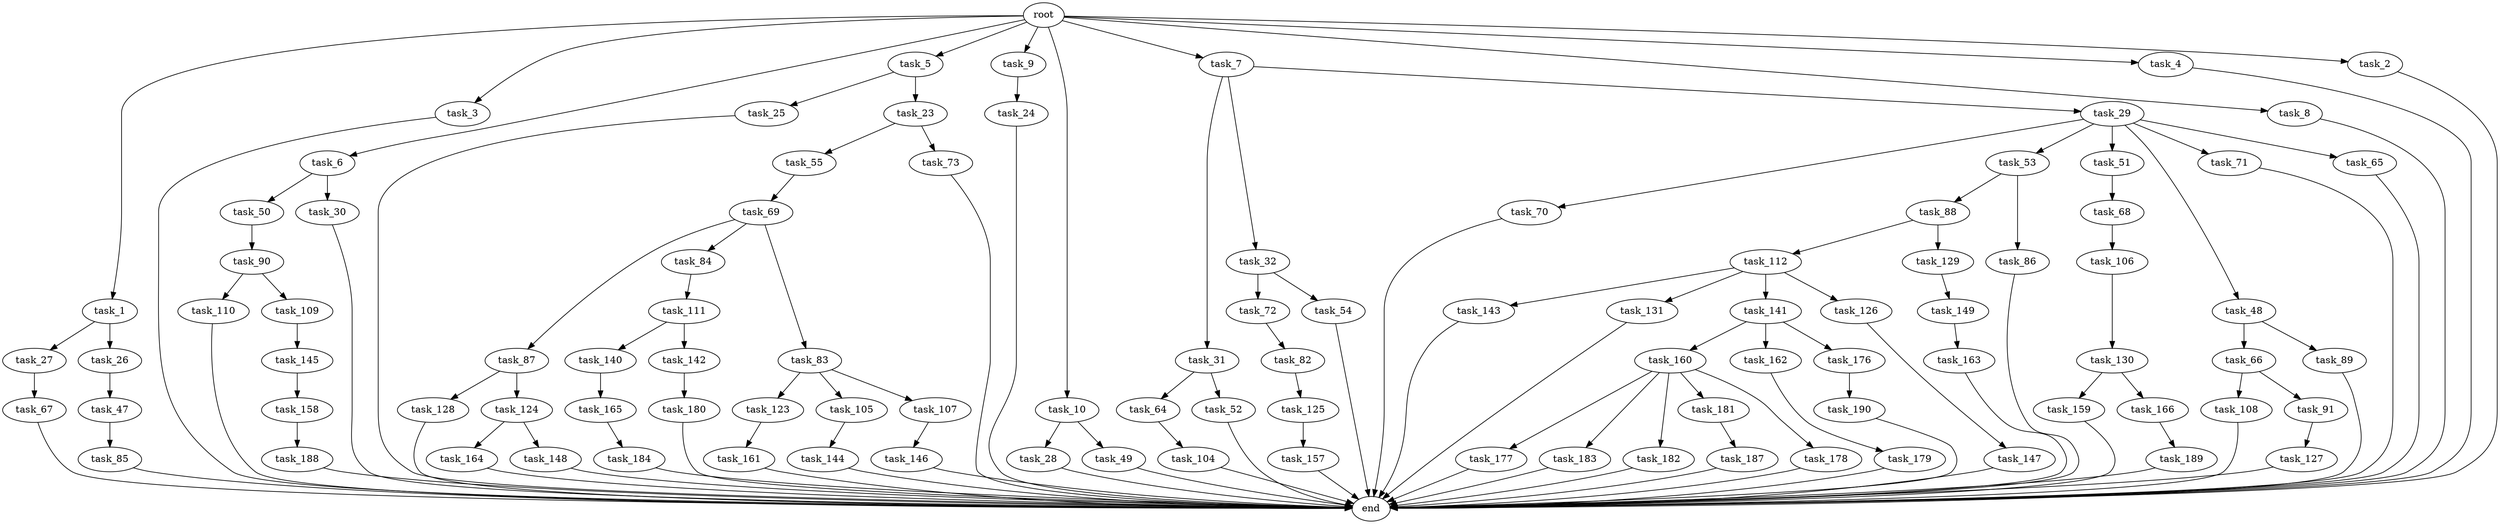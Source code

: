 digraph G {
  task_110 [size="858993459200.000000"];
  task_31 [size="137438953472.000000"];
  task_147 [size="549755813888.000000"];
  task_47 [size="695784701952.000000"];
  task_112 [size="549755813888.000000"];
  task_157 [size="77309411328.000000"];
  task_106 [size="34359738368.000000"];
  task_177 [size="34359738368.000000"];
  task_165 [size="549755813888.000000"];
  task_32 [size="137438953472.000000"];
  task_159 [size="309237645312.000000"];
  task_123 [size="695784701952.000000"];
  task_24 [size="420906795008.000000"];
  task_111 [size="309237645312.000000"];
  end [size="0.000000"];
  task_27 [size="858993459200.000000"];
  task_164 [size="309237645312.000000"];
  task_104 [size="549755813888.000000"];
  task_143 [size="858993459200.000000"];
  task_70 [size="34359738368.000000"];
  task_53 [size="34359738368.000000"];
  task_68 [size="214748364800.000000"];
  task_1 [size="1024.000000"];
  task_187 [size="77309411328.000000"];
  task_3 [size="1024.000000"];
  task_6 [size="1024.000000"];
  task_161 [size="77309411328.000000"];
  task_85 [size="420906795008.000000"];
  task_160 [size="420906795008.000000"];
  task_26 [size="858993459200.000000"];
  task_131 [size="858993459200.000000"];
  task_5 [size="1024.000000"];
  task_149 [size="34359738368.000000"];
  task_141 [size="858993459200.000000"];
  task_25 [size="309237645312.000000"];
  task_145 [size="695784701952.000000"];
  task_166 [size="309237645312.000000"];
  task_183 [size="34359738368.000000"];
  task_87 [size="420906795008.000000"];
  task_162 [size="420906795008.000000"];
  task_146 [size="420906795008.000000"];
  task_51 [size="34359738368.000000"];
  task_9 [size="1024.000000"];
  task_66 [size="420906795008.000000"];
  task_105 [size="695784701952.000000"];
  task_67 [size="77309411328.000000"];
  task_29 [size="137438953472.000000"];
  task_182 [size="34359738368.000000"];
  task_176 [size="420906795008.000000"];
  task_179 [size="309237645312.000000"];
  task_82 [size="420906795008.000000"];
  task_64 [size="858993459200.000000"];
  task_140 [size="695784701952.000000"];
  task_180 [size="214748364800.000000"];
  task_108 [size="420906795008.000000"];
  task_130 [size="214748364800.000000"];
  task_10 [size="1024.000000"];
  task_69 [size="137438953472.000000"];
  task_89 [size="420906795008.000000"];
  task_90 [size="214748364800.000000"];
  task_28 [size="858993459200.000000"];
  task_91 [size="420906795008.000000"];
  task_125 [size="77309411328.000000"];
  task_189 [size="137438953472.000000"];
  task_129 [size="549755813888.000000"];
  task_158 [size="214748364800.000000"];
  task_72 [size="137438953472.000000"];
  task_107 [size="695784701952.000000"];
  task_84 [size="420906795008.000000"];
  task_88 [size="34359738368.000000"];
  task_184 [size="695784701952.000000"];
  task_126 [size="858993459200.000000"];
  task_7 [size="1024.000000"];
  task_50 [size="695784701952.000000"];
  task_48 [size="34359738368.000000"];
  task_30 [size="695784701952.000000"];
  task_8 [size="1024.000000"];
  task_128 [size="549755813888.000000"];
  root [size="0.000000"];
  task_49 [size="858993459200.000000"];
  task_127 [size="214748364800.000000"];
  task_124 [size="549755813888.000000"];
  task_86 [size="34359738368.000000"];
  task_23 [size="309237645312.000000"];
  task_55 [size="858993459200.000000"];
  task_163 [size="77309411328.000000"];
  task_142 [size="695784701952.000000"];
  task_181 [size="34359738368.000000"];
  task_148 [size="309237645312.000000"];
  task_52 [size="858993459200.000000"];
  task_73 [size="858993459200.000000"];
  task_144 [size="137438953472.000000"];
  task_4 [size="1024.000000"];
  task_83 [size="420906795008.000000"];
  task_190 [size="77309411328.000000"];
  task_109 [size="858993459200.000000"];
  task_71 [size="34359738368.000000"];
  task_2 [size="1024.000000"];
  task_188 [size="34359738368.000000"];
  task_178 [size="34359738368.000000"];
  task_54 [size="137438953472.000000"];
  task_65 [size="34359738368.000000"];

  task_110 -> end [size="1.000000"];
  task_31 -> task_64 [size="838860800.000000"];
  task_31 -> task_52 [size="838860800.000000"];
  task_147 -> end [size="1.000000"];
  task_47 -> task_85 [size="411041792.000000"];
  task_112 -> task_131 [size="838860800.000000"];
  task_112 -> task_126 [size="838860800.000000"];
  task_112 -> task_141 [size="838860800.000000"];
  task_112 -> task_143 [size="838860800.000000"];
  task_157 -> end [size="1.000000"];
  task_106 -> task_130 [size="209715200.000000"];
  task_177 -> end [size="1.000000"];
  task_165 -> task_184 [size="679477248.000000"];
  task_32 -> task_72 [size="134217728.000000"];
  task_32 -> task_54 [size="134217728.000000"];
  task_159 -> end [size="1.000000"];
  task_123 -> task_161 [size="75497472.000000"];
  task_24 -> end [size="1.000000"];
  task_111 -> task_140 [size="679477248.000000"];
  task_111 -> task_142 [size="679477248.000000"];
  task_27 -> task_67 [size="75497472.000000"];
  task_164 -> end [size="1.000000"];
  task_104 -> end [size="1.000000"];
  task_143 -> end [size="1.000000"];
  task_70 -> end [size="1.000000"];
  task_53 -> task_88 [size="33554432.000000"];
  task_53 -> task_86 [size="33554432.000000"];
  task_68 -> task_106 [size="33554432.000000"];
  task_1 -> task_26 [size="838860800.000000"];
  task_1 -> task_27 [size="838860800.000000"];
  task_187 -> end [size="1.000000"];
  task_3 -> end [size="1.000000"];
  task_6 -> task_30 [size="679477248.000000"];
  task_6 -> task_50 [size="679477248.000000"];
  task_161 -> end [size="1.000000"];
  task_85 -> end [size="1.000000"];
  task_160 -> task_182 [size="33554432.000000"];
  task_160 -> task_183 [size="33554432.000000"];
  task_160 -> task_178 [size="33554432.000000"];
  task_160 -> task_177 [size="33554432.000000"];
  task_160 -> task_181 [size="33554432.000000"];
  task_26 -> task_47 [size="679477248.000000"];
  task_131 -> end [size="1.000000"];
  task_5 -> task_23 [size="301989888.000000"];
  task_5 -> task_25 [size="301989888.000000"];
  task_149 -> task_163 [size="75497472.000000"];
  task_141 -> task_176 [size="411041792.000000"];
  task_141 -> task_160 [size="411041792.000000"];
  task_141 -> task_162 [size="411041792.000000"];
  task_25 -> end [size="1.000000"];
  task_145 -> task_158 [size="209715200.000000"];
  task_166 -> task_189 [size="134217728.000000"];
  task_183 -> end [size="1.000000"];
  task_87 -> task_124 [size="536870912.000000"];
  task_87 -> task_128 [size="536870912.000000"];
  task_162 -> task_179 [size="301989888.000000"];
  task_146 -> end [size="1.000000"];
  task_51 -> task_68 [size="209715200.000000"];
  task_9 -> task_24 [size="411041792.000000"];
  task_66 -> task_91 [size="411041792.000000"];
  task_66 -> task_108 [size="411041792.000000"];
  task_105 -> task_144 [size="134217728.000000"];
  task_67 -> end [size="1.000000"];
  task_29 -> task_70 [size="33554432.000000"];
  task_29 -> task_53 [size="33554432.000000"];
  task_29 -> task_48 [size="33554432.000000"];
  task_29 -> task_71 [size="33554432.000000"];
  task_29 -> task_51 [size="33554432.000000"];
  task_29 -> task_65 [size="33554432.000000"];
  task_182 -> end [size="1.000000"];
  task_176 -> task_190 [size="75497472.000000"];
  task_179 -> end [size="1.000000"];
  task_82 -> task_125 [size="75497472.000000"];
  task_64 -> task_104 [size="536870912.000000"];
  task_140 -> task_165 [size="536870912.000000"];
  task_180 -> end [size="1.000000"];
  task_108 -> end [size="1.000000"];
  task_130 -> task_166 [size="301989888.000000"];
  task_130 -> task_159 [size="301989888.000000"];
  task_10 -> task_28 [size="838860800.000000"];
  task_10 -> task_49 [size="838860800.000000"];
  task_69 -> task_83 [size="411041792.000000"];
  task_69 -> task_87 [size="411041792.000000"];
  task_69 -> task_84 [size="411041792.000000"];
  task_89 -> end [size="1.000000"];
  task_90 -> task_110 [size="838860800.000000"];
  task_90 -> task_109 [size="838860800.000000"];
  task_28 -> end [size="1.000000"];
  task_91 -> task_127 [size="209715200.000000"];
  task_125 -> task_157 [size="75497472.000000"];
  task_189 -> end [size="1.000000"];
  task_129 -> task_149 [size="33554432.000000"];
  task_158 -> task_188 [size="33554432.000000"];
  task_72 -> task_82 [size="411041792.000000"];
  task_107 -> task_146 [size="411041792.000000"];
  task_84 -> task_111 [size="301989888.000000"];
  task_88 -> task_112 [size="536870912.000000"];
  task_88 -> task_129 [size="536870912.000000"];
  task_184 -> end [size="1.000000"];
  task_126 -> task_147 [size="536870912.000000"];
  task_7 -> task_31 [size="134217728.000000"];
  task_7 -> task_32 [size="134217728.000000"];
  task_7 -> task_29 [size="134217728.000000"];
  task_50 -> task_90 [size="209715200.000000"];
  task_48 -> task_66 [size="411041792.000000"];
  task_48 -> task_89 [size="411041792.000000"];
  task_30 -> end [size="1.000000"];
  task_8 -> end [size="1.000000"];
  task_128 -> end [size="1.000000"];
  root -> task_9 [size="1.000000"];
  root -> task_5 [size="1.000000"];
  root -> task_7 [size="1.000000"];
  root -> task_10 [size="1.000000"];
  root -> task_2 [size="1.000000"];
  root -> task_1 [size="1.000000"];
  root -> task_8 [size="1.000000"];
  root -> task_4 [size="1.000000"];
  root -> task_3 [size="1.000000"];
  root -> task_6 [size="1.000000"];
  task_49 -> end [size="1.000000"];
  task_127 -> end [size="1.000000"];
  task_124 -> task_164 [size="301989888.000000"];
  task_124 -> task_148 [size="301989888.000000"];
  task_86 -> end [size="1.000000"];
  task_23 -> task_73 [size="838860800.000000"];
  task_23 -> task_55 [size="838860800.000000"];
  task_55 -> task_69 [size="134217728.000000"];
  task_163 -> end [size="1.000000"];
  task_142 -> task_180 [size="209715200.000000"];
  task_181 -> task_187 [size="75497472.000000"];
  task_148 -> end [size="1.000000"];
  task_52 -> end [size="1.000000"];
  task_73 -> end [size="1.000000"];
  task_144 -> end [size="1.000000"];
  task_4 -> end [size="1.000000"];
  task_83 -> task_107 [size="679477248.000000"];
  task_83 -> task_105 [size="679477248.000000"];
  task_83 -> task_123 [size="679477248.000000"];
  task_190 -> end [size="1.000000"];
  task_109 -> task_145 [size="679477248.000000"];
  task_71 -> end [size="1.000000"];
  task_2 -> end [size="1.000000"];
  task_188 -> end [size="1.000000"];
  task_178 -> end [size="1.000000"];
  task_54 -> end [size="1.000000"];
  task_65 -> end [size="1.000000"];
}
